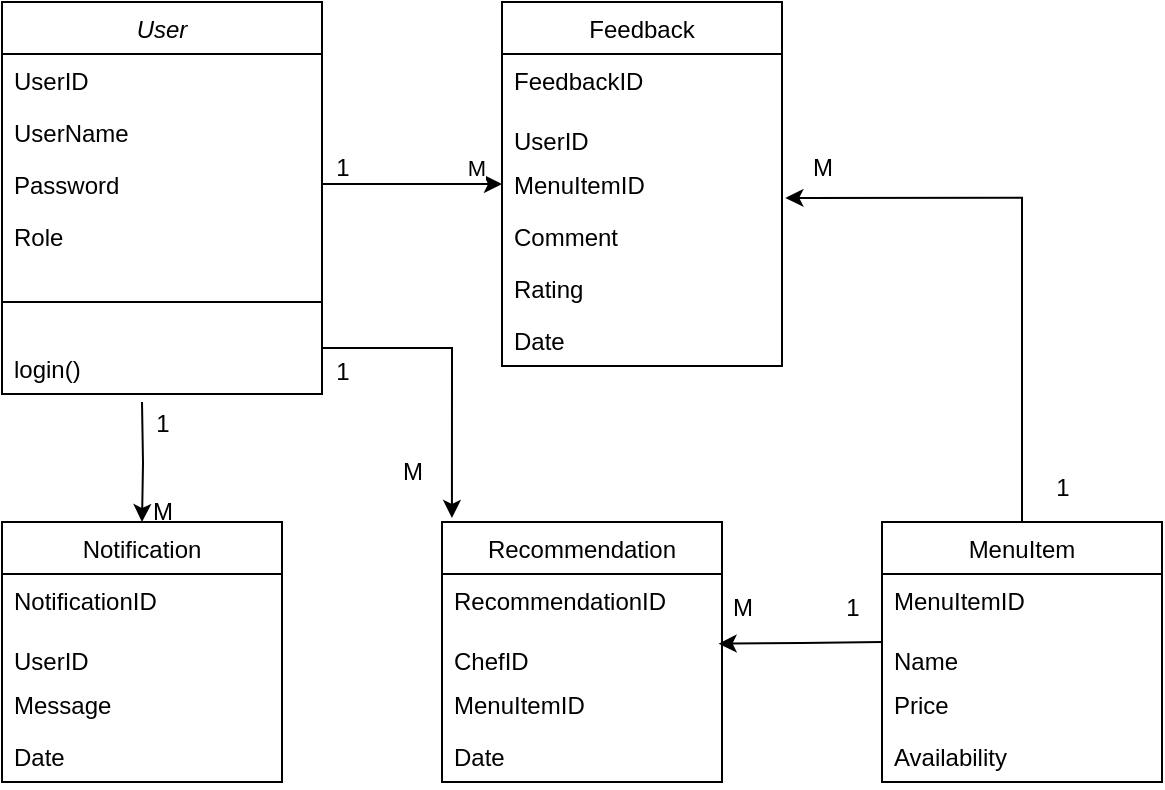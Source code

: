 <mxfile version="24.4.10" type="device">
  <diagram id="R2lEEEUBdFMjLlhIrx00" name="Page-1">
    <mxGraphModel dx="1594" dy="703" grid="1" gridSize="10" guides="1" tooltips="1" connect="1" arrows="1" fold="1" page="1" pageScale="1" pageWidth="850" pageHeight="1100" math="0" shadow="0" extFonts="Permanent Marker^https://fonts.googleapis.com/css?family=Permanent+Marker">
      <root>
        <mxCell id="0" />
        <mxCell id="1" parent="0" />
        <mxCell id="3DXoMOXnRelRj1C26WXX-49" value="User" style="swimlane;fontStyle=2;align=center;verticalAlign=top;childLayout=stackLayout;horizontal=1;startSize=26;horizontalStack=0;resizeParent=1;resizeLast=0;collapsible=1;marginBottom=0;rounded=0;shadow=0;strokeWidth=1;" vertex="1" parent="1">
          <mxGeometry x="20" y="20" width="160" height="196" as="geometry">
            <mxRectangle x="230" y="140" width="160" height="26" as="alternateBounds" />
          </mxGeometry>
        </mxCell>
        <mxCell id="3DXoMOXnRelRj1C26WXX-50" value="UserID   " style="text;align=left;verticalAlign=top;spacingLeft=4;spacingRight=4;overflow=hidden;rotatable=0;points=[[0,0.5],[1,0.5]];portConstraint=eastwest;" vertex="1" parent="3DXoMOXnRelRj1C26WXX-49">
          <mxGeometry y="26" width="160" height="26" as="geometry" />
        </mxCell>
        <mxCell id="3DXoMOXnRelRj1C26WXX-51" value="UserName " style="text;align=left;verticalAlign=top;spacingLeft=4;spacingRight=4;overflow=hidden;rotatable=0;points=[[0,0.5],[1,0.5]];portConstraint=eastwest;rounded=0;shadow=0;html=0;" vertex="1" parent="3DXoMOXnRelRj1C26WXX-49">
          <mxGeometry y="52" width="160" height="26" as="geometry" />
        </mxCell>
        <mxCell id="3DXoMOXnRelRj1C26WXX-52" value="Password " style="text;align=left;verticalAlign=top;spacingLeft=4;spacingRight=4;overflow=hidden;rotatable=0;points=[[0,0.5],[1,0.5]];portConstraint=eastwest;rounded=0;shadow=0;html=0;" vertex="1" parent="3DXoMOXnRelRj1C26WXX-49">
          <mxGeometry y="78" width="160" height="26" as="geometry" />
        </mxCell>
        <mxCell id="3DXoMOXnRelRj1C26WXX-53" value="Role" style="text;align=left;verticalAlign=top;spacingLeft=4;spacingRight=4;overflow=hidden;rotatable=0;points=[[0,0.5],[1,0.5]];portConstraint=eastwest;rounded=0;shadow=0;html=0;" vertex="1" parent="3DXoMOXnRelRj1C26WXX-49">
          <mxGeometry y="104" width="160" height="26" as="geometry" />
        </mxCell>
        <mxCell id="3DXoMOXnRelRj1C26WXX-54" value="" style="line;html=1;strokeWidth=1;align=left;verticalAlign=middle;spacingTop=-1;spacingLeft=3;spacingRight=3;rotatable=0;labelPosition=right;points=[];portConstraint=eastwest;" vertex="1" parent="3DXoMOXnRelRj1C26WXX-49">
          <mxGeometry y="130" width="160" height="40" as="geometry" />
        </mxCell>
        <mxCell id="3DXoMOXnRelRj1C26WXX-55" value="login()" style="text;align=left;verticalAlign=top;spacingLeft=4;spacingRight=4;overflow=hidden;rotatable=0;points=[[0,0.5],[1,0.5]];portConstraint=eastwest;rounded=0;shadow=0;html=0;" vertex="1" parent="3DXoMOXnRelRj1C26WXX-49">
          <mxGeometry y="170" width="160" height="26" as="geometry" />
        </mxCell>
        <mxCell id="3DXoMOXnRelRj1C26WXX-64" value="MenuItem" style="swimlane;fontStyle=0;childLayout=stackLayout;horizontal=1;startSize=26;fillColor=none;horizontalStack=0;resizeParent=1;resizeParentMax=0;resizeLast=0;collapsible=1;marginBottom=0;whiteSpace=wrap;html=1;rounded=0;shadow=0;strokeColor=default;strokeWidth=1;align=center;verticalAlign=top;fontFamily=Helvetica;fontSize=12;fontColor=default;" vertex="1" parent="1">
          <mxGeometry x="460" y="280" width="140" height="130" as="geometry" />
        </mxCell>
        <mxCell id="3DXoMOXnRelRj1C26WXX-65" value="MenuItemID" style="text;align=left;verticalAlign=top;spacingLeft=4;spacingRight=4;overflow=hidden;rotatable=0;points=[[0,0.5],[1,0.5]];portConstraint=eastwest;rounded=0;shadow=0;html=0;" vertex="1" parent="3DXoMOXnRelRj1C26WXX-64">
          <mxGeometry y="26" width="140" height="30" as="geometry" />
        </mxCell>
        <mxCell id="3DXoMOXnRelRj1C26WXX-66" value="Name" style="text;align=left;verticalAlign=top;spacingLeft=4;spacingRight=4;overflow=hidden;rotatable=0;points=[[0,0.5],[1,0.5]];portConstraint=eastwest;rounded=0;shadow=0;html=0;" vertex="1" parent="3DXoMOXnRelRj1C26WXX-64">
          <mxGeometry y="56" width="140" height="22" as="geometry" />
        </mxCell>
        <mxCell id="3DXoMOXnRelRj1C26WXX-67" value="Price" style="text;align=left;verticalAlign=top;spacingLeft=4;spacingRight=4;overflow=hidden;rotatable=0;points=[[0,0.5],[1,0.5]];portConstraint=eastwest;rounded=0;shadow=0;html=0;" vertex="1" parent="3DXoMOXnRelRj1C26WXX-64">
          <mxGeometry y="78" width="140" height="26" as="geometry" />
        </mxCell>
        <mxCell id="3DXoMOXnRelRj1C26WXX-68" value="Availability" style="text;align=left;verticalAlign=top;spacingLeft=4;spacingRight=4;overflow=hidden;rotatable=0;points=[[0,0.5],[1,0.5]];portConstraint=eastwest;" vertex="1" parent="3DXoMOXnRelRj1C26WXX-64">
          <mxGeometry y="104" width="140" height="26" as="geometry" />
        </mxCell>
        <mxCell id="3DXoMOXnRelRj1C26WXX-70" value="Feedback" style="swimlane;fontStyle=0;childLayout=stackLayout;horizontal=1;startSize=26;fillColor=none;horizontalStack=0;resizeParent=1;resizeParentMax=0;resizeLast=0;collapsible=1;marginBottom=0;whiteSpace=wrap;html=1;rounded=0;shadow=0;strokeColor=default;strokeWidth=1;align=center;verticalAlign=top;fontFamily=Helvetica;fontSize=12;fontColor=default;" vertex="1" parent="1">
          <mxGeometry x="270" y="20" width="140" height="182" as="geometry" />
        </mxCell>
        <mxCell id="3DXoMOXnRelRj1C26WXX-71" value="FeedbackID" style="text;align=left;verticalAlign=top;spacingLeft=4;spacingRight=4;overflow=hidden;rotatable=0;points=[[0,0.5],[1,0.5]];portConstraint=eastwest;rounded=0;shadow=0;html=0;" vertex="1" parent="3DXoMOXnRelRj1C26WXX-70">
          <mxGeometry y="26" width="140" height="30" as="geometry" />
        </mxCell>
        <mxCell id="3DXoMOXnRelRj1C26WXX-72" value="UserID" style="text;align=left;verticalAlign=top;spacingLeft=4;spacingRight=4;overflow=hidden;rotatable=0;points=[[0,0.5],[1,0.5]];portConstraint=eastwest;rounded=0;shadow=0;html=0;" vertex="1" parent="3DXoMOXnRelRj1C26WXX-70">
          <mxGeometry y="56" width="140" height="22" as="geometry" />
        </mxCell>
        <mxCell id="3DXoMOXnRelRj1C26WXX-73" value="MenuItemID" style="text;align=left;verticalAlign=top;spacingLeft=4;spacingRight=4;overflow=hidden;rotatable=0;points=[[0,0.5],[1,0.5]];portConstraint=eastwest;rounded=0;shadow=0;html=0;" vertex="1" parent="3DXoMOXnRelRj1C26WXX-70">
          <mxGeometry y="78" width="140" height="26" as="geometry" />
        </mxCell>
        <mxCell id="3DXoMOXnRelRj1C26WXX-74" value="Comment" style="text;align=left;verticalAlign=top;spacingLeft=4;spacingRight=4;overflow=hidden;rotatable=0;points=[[0,0.5],[1,0.5]];portConstraint=eastwest;" vertex="1" parent="3DXoMOXnRelRj1C26WXX-70">
          <mxGeometry y="104" width="140" height="26" as="geometry" />
        </mxCell>
        <mxCell id="3DXoMOXnRelRj1C26WXX-75" value="Rating" style="text;align=left;verticalAlign=top;spacingLeft=4;spacingRight=4;overflow=hidden;rotatable=0;points=[[0,0.5],[1,0.5]];portConstraint=eastwest;" vertex="1" parent="3DXoMOXnRelRj1C26WXX-70">
          <mxGeometry y="130" width="140" height="26" as="geometry" />
        </mxCell>
        <mxCell id="3DXoMOXnRelRj1C26WXX-76" value="Date" style="text;align=left;verticalAlign=top;spacingLeft=4;spacingRight=4;overflow=hidden;rotatable=0;points=[[0,0.5],[1,0.5]];portConstraint=eastwest;" vertex="1" parent="3DXoMOXnRelRj1C26WXX-70">
          <mxGeometry y="156" width="140" height="26" as="geometry" />
        </mxCell>
        <mxCell id="3DXoMOXnRelRj1C26WXX-112" style="edgeStyle=orthogonalEdgeStyle;rounded=0;orthogonalLoop=1;jettySize=auto;html=1;entryX=0.25;entryY=0;entryDx=0;entryDy=0;" edge="1" parent="1">
          <mxGeometry relative="1" as="geometry">
            <mxPoint x="244.96" y="278" as="targetPoint" />
            <mxPoint x="180" y="193" as="sourcePoint" />
            <Array as="points">
              <mxPoint x="245.48" y="193" />
            </Array>
          </mxGeometry>
        </mxCell>
        <mxCell id="3DXoMOXnRelRj1C26WXX-78" value="Recommendation" style="swimlane;fontStyle=0;childLayout=stackLayout;horizontal=1;startSize=26;fillColor=none;horizontalStack=0;resizeParent=1;resizeParentMax=0;resizeLast=0;collapsible=1;marginBottom=0;whiteSpace=wrap;html=1;rounded=0;shadow=0;strokeColor=default;strokeWidth=1;align=center;verticalAlign=top;fontFamily=Helvetica;fontSize=12;fontColor=default;" vertex="1" parent="1">
          <mxGeometry x="240" y="280" width="140" height="130" as="geometry" />
        </mxCell>
        <mxCell id="3DXoMOXnRelRj1C26WXX-79" value="RecommendationID" style="text;align=left;verticalAlign=top;spacingLeft=4;spacingRight=4;overflow=hidden;rotatable=0;points=[[0,0.5],[1,0.5]];portConstraint=eastwest;rounded=0;shadow=0;html=0;" vertex="1" parent="3DXoMOXnRelRj1C26WXX-78">
          <mxGeometry y="26" width="140" height="30" as="geometry" />
        </mxCell>
        <mxCell id="3DXoMOXnRelRj1C26WXX-80" value="ChefID" style="text;align=left;verticalAlign=top;spacingLeft=4;spacingRight=4;overflow=hidden;rotatable=0;points=[[0,0.5],[1,0.5]];portConstraint=eastwest;rounded=0;shadow=0;html=0;" vertex="1" parent="3DXoMOXnRelRj1C26WXX-78">
          <mxGeometry y="56" width="140" height="22" as="geometry" />
        </mxCell>
        <mxCell id="3DXoMOXnRelRj1C26WXX-81" value="MenuItemID" style="text;align=left;verticalAlign=top;spacingLeft=4;spacingRight=4;overflow=hidden;rotatable=0;points=[[0,0.5],[1,0.5]];portConstraint=eastwest;rounded=0;shadow=0;html=0;" vertex="1" parent="3DXoMOXnRelRj1C26WXX-78">
          <mxGeometry y="78" width="140" height="26" as="geometry" />
        </mxCell>
        <mxCell id="3DXoMOXnRelRj1C26WXX-82" value="Date" style="text;align=left;verticalAlign=top;spacingLeft=4;spacingRight=4;overflow=hidden;rotatable=0;points=[[0,0.5],[1,0.5]];portConstraint=eastwest;" vertex="1" parent="3DXoMOXnRelRj1C26WXX-78">
          <mxGeometry y="104" width="140" height="26" as="geometry" />
        </mxCell>
        <mxCell id="3DXoMOXnRelRj1C26WXX-109" style="edgeStyle=orthogonalEdgeStyle;rounded=0;orthogonalLoop=1;jettySize=auto;html=1;entryX=0.5;entryY=0;entryDx=0;entryDy=0;" edge="1" parent="1" target="3DXoMOXnRelRj1C26WXX-85">
          <mxGeometry relative="1" as="geometry">
            <mxPoint x="90" y="220" as="sourcePoint" />
          </mxGeometry>
        </mxCell>
        <mxCell id="3DXoMOXnRelRj1C26WXX-85" value="Notification" style="swimlane;fontStyle=0;childLayout=stackLayout;horizontal=1;startSize=26;fillColor=none;horizontalStack=0;resizeParent=1;resizeParentMax=0;resizeLast=0;collapsible=1;marginBottom=0;whiteSpace=wrap;html=1;rounded=0;shadow=0;strokeColor=default;strokeWidth=1;align=center;verticalAlign=top;fontFamily=Helvetica;fontSize=12;fontColor=default;" vertex="1" parent="1">
          <mxGeometry x="20" y="280" width="140" height="130" as="geometry" />
        </mxCell>
        <mxCell id="3DXoMOXnRelRj1C26WXX-86" value="NotificationID" style="text;align=left;verticalAlign=top;spacingLeft=4;spacingRight=4;overflow=hidden;rotatable=0;points=[[0,0.5],[1,0.5]];portConstraint=eastwest;rounded=0;shadow=0;html=0;" vertex="1" parent="3DXoMOXnRelRj1C26WXX-85">
          <mxGeometry y="26" width="140" height="30" as="geometry" />
        </mxCell>
        <mxCell id="3DXoMOXnRelRj1C26WXX-87" value="UserID" style="text;align=left;verticalAlign=top;spacingLeft=4;spacingRight=4;overflow=hidden;rotatable=0;points=[[0,0.5],[1,0.5]];portConstraint=eastwest;rounded=0;shadow=0;html=0;" vertex="1" parent="3DXoMOXnRelRj1C26WXX-85">
          <mxGeometry y="56" width="140" height="22" as="geometry" />
        </mxCell>
        <mxCell id="3DXoMOXnRelRj1C26WXX-88" value="Message" style="text;align=left;verticalAlign=top;spacingLeft=4;spacingRight=4;overflow=hidden;rotatable=0;points=[[0,0.5],[1,0.5]];portConstraint=eastwest;rounded=0;shadow=0;html=0;" vertex="1" parent="3DXoMOXnRelRj1C26WXX-85">
          <mxGeometry y="78" width="140" height="26" as="geometry" />
        </mxCell>
        <mxCell id="3DXoMOXnRelRj1C26WXX-89" value="Date" style="text;align=left;verticalAlign=top;spacingLeft=4;spacingRight=4;overflow=hidden;rotatable=0;points=[[0,0.5],[1,0.5]];portConstraint=eastwest;" vertex="1" parent="3DXoMOXnRelRj1C26WXX-85">
          <mxGeometry y="104" width="140" height="26" as="geometry" />
        </mxCell>
        <mxCell id="3DXoMOXnRelRj1C26WXX-105" style="edgeStyle=orthogonalEdgeStyle;rounded=0;orthogonalLoop=1;jettySize=auto;html=1;exitX=1;exitY=0.5;exitDx=0;exitDy=0;entryX=0;entryY=0.5;entryDx=0;entryDy=0;" edge="1" parent="1" source="3DXoMOXnRelRj1C26WXX-52" target="3DXoMOXnRelRj1C26WXX-73">
          <mxGeometry relative="1" as="geometry" />
        </mxCell>
        <mxCell id="3DXoMOXnRelRj1C26WXX-108" value="M" style="edgeLabel;html=1;align=center;verticalAlign=middle;resizable=0;points=[];" vertex="1" connectable="0" parent="3DXoMOXnRelRj1C26WXX-105">
          <mxGeometry x="0.7" y="4" relative="1" as="geometry">
            <mxPoint y="-4" as="offset" />
          </mxGeometry>
        </mxCell>
        <mxCell id="3DXoMOXnRelRj1C26WXX-106" value="1" style="text;html=1;align=center;verticalAlign=middle;resizable=0;points=[];autosize=1;strokeColor=none;fillColor=none;" vertex="1" parent="1">
          <mxGeometry x="175" y="88" width="30" height="30" as="geometry" />
        </mxCell>
        <mxCell id="3DXoMOXnRelRj1C26WXX-110" value="1" style="text;html=1;align=center;verticalAlign=middle;resizable=0;points=[];autosize=1;strokeColor=none;fillColor=none;" vertex="1" parent="1">
          <mxGeometry x="85" y="216" width="30" height="30" as="geometry" />
        </mxCell>
        <mxCell id="3DXoMOXnRelRj1C26WXX-111" value="M" style="text;html=1;align=center;verticalAlign=middle;resizable=0;points=[];autosize=1;strokeColor=none;fillColor=none;" vertex="1" parent="1">
          <mxGeometry x="85" y="260" width="30" height="30" as="geometry" />
        </mxCell>
        <mxCell id="3DXoMOXnRelRj1C26WXX-113" value="1" style="text;html=1;align=center;verticalAlign=middle;resizable=0;points=[];autosize=1;strokeColor=none;fillColor=none;" vertex="1" parent="1">
          <mxGeometry x="175" y="190" width="30" height="30" as="geometry" />
        </mxCell>
        <mxCell id="3DXoMOXnRelRj1C26WXX-114" value="M" style="text;html=1;align=center;verticalAlign=middle;resizable=0;points=[];autosize=1;strokeColor=none;fillColor=none;" vertex="1" parent="1">
          <mxGeometry x="210" y="240" width="30" height="30" as="geometry" />
        </mxCell>
        <mxCell id="3DXoMOXnRelRj1C26WXX-116" style="edgeStyle=orthogonalEdgeStyle;rounded=0;orthogonalLoop=1;jettySize=auto;html=1;exitX=1;exitY=0.5;exitDx=0;exitDy=0;entryX=0.988;entryY=0.219;entryDx=0;entryDy=0;entryPerimeter=0;" edge="1" parent="1" target="3DXoMOXnRelRj1C26WXX-80">
          <mxGeometry relative="1" as="geometry">
            <mxPoint x="460" y="340" as="sourcePoint" />
            <mxPoint x="390" y="340" as="targetPoint" />
          </mxGeometry>
        </mxCell>
        <mxCell id="3DXoMOXnRelRj1C26WXX-118" value="1" style="text;html=1;align=center;verticalAlign=middle;resizable=0;points=[];autosize=1;strokeColor=none;fillColor=none;" vertex="1" parent="1">
          <mxGeometry x="430" y="308" width="30" height="30" as="geometry" />
        </mxCell>
        <mxCell id="3DXoMOXnRelRj1C26WXX-121" value="M" style="text;html=1;align=center;verticalAlign=middle;resizable=0;points=[];autosize=1;strokeColor=none;fillColor=none;" vertex="1" parent="1">
          <mxGeometry x="375" y="308" width="30" height="30" as="geometry" />
        </mxCell>
        <mxCell id="3DXoMOXnRelRj1C26WXX-122" style="edgeStyle=orthogonalEdgeStyle;rounded=0;orthogonalLoop=1;jettySize=auto;html=1;exitX=0.5;exitY=0;exitDx=0;exitDy=0;entryX=1.012;entryY=0.767;entryDx=0;entryDy=0;entryPerimeter=0;" edge="1" parent="1" source="3DXoMOXnRelRj1C26WXX-64" target="3DXoMOXnRelRj1C26WXX-73">
          <mxGeometry relative="1" as="geometry" />
        </mxCell>
        <mxCell id="3DXoMOXnRelRj1C26WXX-123" value="1" style="text;html=1;align=center;verticalAlign=middle;resizable=0;points=[];autosize=1;strokeColor=none;fillColor=none;" vertex="1" parent="1">
          <mxGeometry x="535" y="248" width="30" height="30" as="geometry" />
        </mxCell>
        <mxCell id="3DXoMOXnRelRj1C26WXX-124" value="M" style="text;html=1;align=center;verticalAlign=middle;resizable=0;points=[];autosize=1;strokeColor=none;fillColor=none;" vertex="1" parent="1">
          <mxGeometry x="415" y="88" width="30" height="30" as="geometry" />
        </mxCell>
      </root>
    </mxGraphModel>
  </diagram>
</mxfile>
